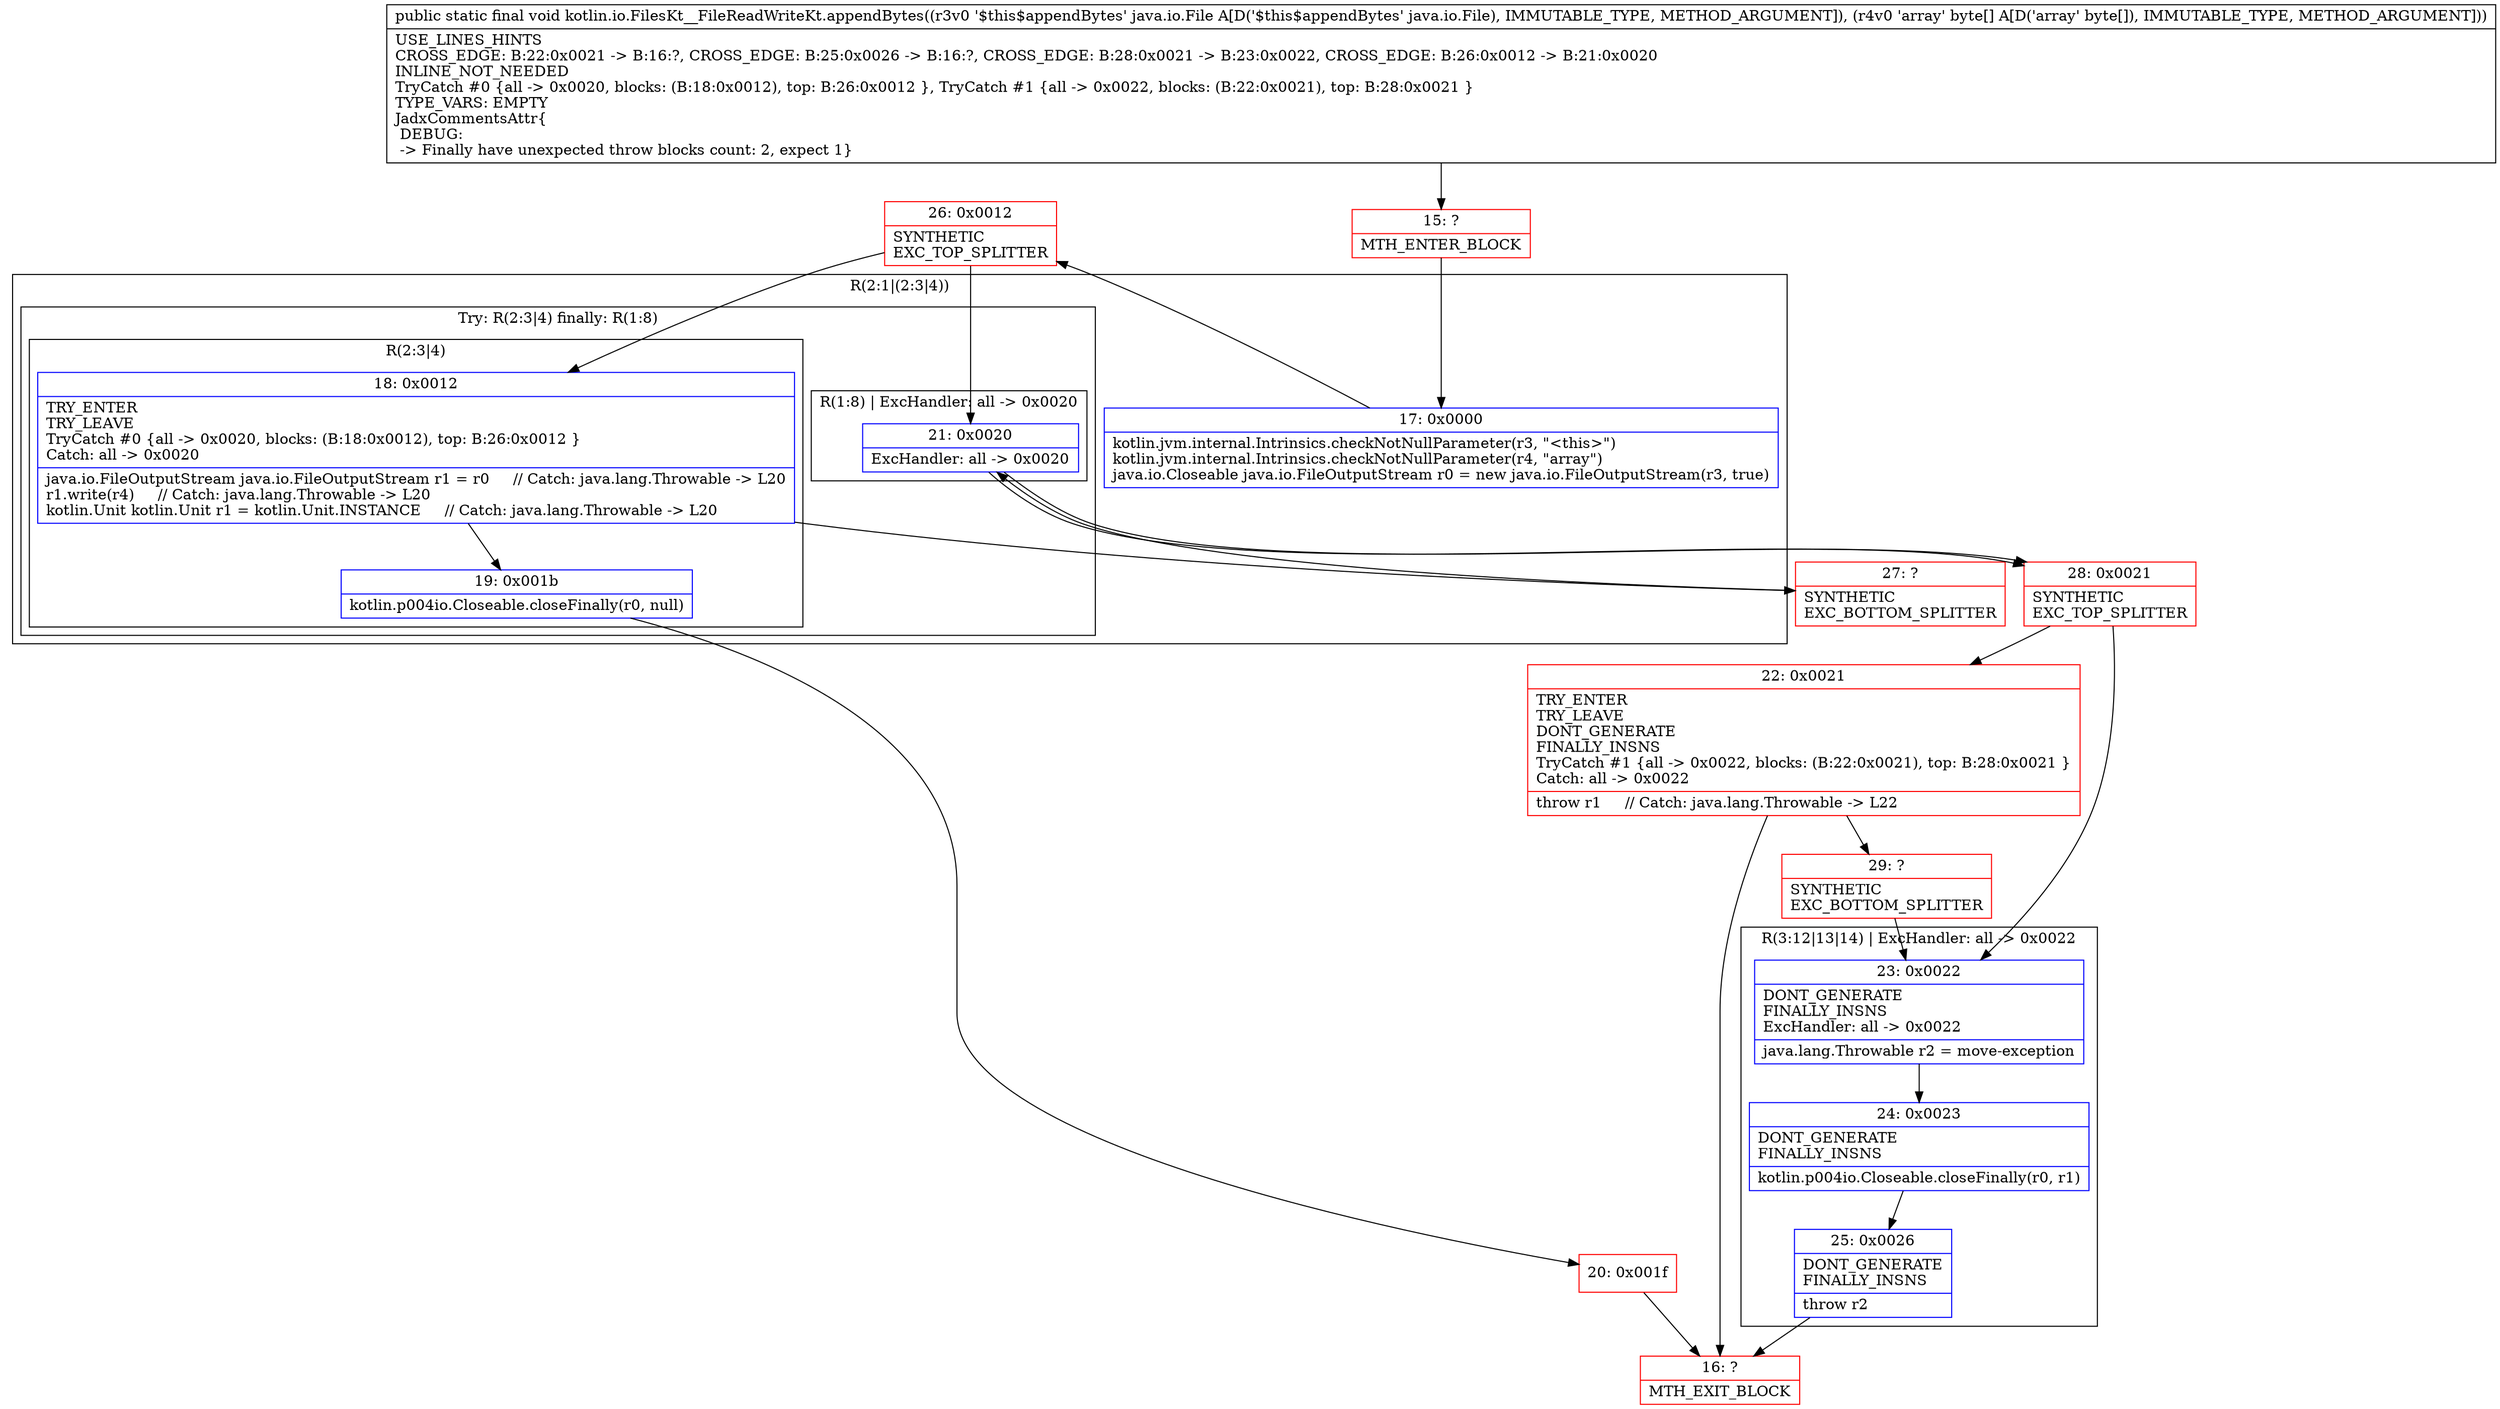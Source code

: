 digraph "CFG forkotlin.io.FilesKt__FileReadWriteKt.appendBytes(Ljava\/io\/File;[B)V" {
subgraph cluster_Region_303663517 {
label = "R(2:1|(2:3|4))";
node [shape=record,color=blue];
Node_17 [shape=record,label="{17\:\ 0x0000|kotlin.jvm.internal.Intrinsics.checkNotNullParameter(r3, \"\<this\>\")\lkotlin.jvm.internal.Intrinsics.checkNotNullParameter(r4, \"array\")\ljava.io.Closeable java.io.FileOutputStream r0 = new java.io.FileOutputStream(r3, true)\l}"];
subgraph cluster_TryCatchRegion_650317933 {
label = "Try: R(2:3|4) finally: R(1:8)";
node [shape=record,color=blue];
subgraph cluster_Region_680102798 {
label = "R(2:3|4)";
node [shape=record,color=blue];
Node_18 [shape=record,label="{18\:\ 0x0012|TRY_ENTER\lTRY_LEAVE\lTryCatch #0 \{all \-\> 0x0020, blocks: (B:18:0x0012), top: B:26:0x0012 \}\lCatch: all \-\> 0x0020\l|java.io.FileOutputStream java.io.FileOutputStream r1 = r0     \/\/ Catch: java.lang.Throwable \-\> L20\lr1.write(r4)     \/\/ Catch: java.lang.Throwable \-\> L20\lkotlin.Unit kotlin.Unit r1 = kotlin.Unit.INSTANCE     \/\/ Catch: java.lang.Throwable \-\> L20\l}"];
Node_19 [shape=record,label="{19\:\ 0x001b|kotlin.p004io.Closeable.closeFinally(r0, null)\l}"];
}
subgraph cluster_Region_165285081 {
label = "R(1:8) | ExcHandler: all \-\> 0x0020\l";
node [shape=record,color=blue];
Node_21 [shape=record,label="{21\:\ 0x0020|ExcHandler: all \-\> 0x0020\l}"];
}
}
}
subgraph cluster_Region_165285081 {
label = "R(1:8) | ExcHandler: all \-\> 0x0020\l";
node [shape=record,color=blue];
Node_21 [shape=record,label="{21\:\ 0x0020|ExcHandler: all \-\> 0x0020\l}"];
}
subgraph cluster_Region_1177584843 {
label = "R(3:12|13|14) | ExcHandler: all \-\> 0x0022\l";
node [shape=record,color=blue];
Node_23 [shape=record,label="{23\:\ 0x0022|DONT_GENERATE\lFINALLY_INSNS\lExcHandler: all \-\> 0x0022\l|java.lang.Throwable r2 = move\-exception\l}"];
Node_24 [shape=record,label="{24\:\ 0x0023|DONT_GENERATE\lFINALLY_INSNS\l|kotlin.p004io.Closeable.closeFinally(r0, r1)\l}"];
Node_25 [shape=record,label="{25\:\ 0x0026|DONT_GENERATE\lFINALLY_INSNS\l|throw r2\l}"];
}
Node_15 [shape=record,color=red,label="{15\:\ ?|MTH_ENTER_BLOCK\l}"];
Node_26 [shape=record,color=red,label="{26\:\ 0x0012|SYNTHETIC\lEXC_TOP_SPLITTER\l}"];
Node_20 [shape=record,color=red,label="{20\:\ 0x001f}"];
Node_16 [shape=record,color=red,label="{16\:\ ?|MTH_EXIT_BLOCK\l}"];
Node_27 [shape=record,color=red,label="{27\:\ ?|SYNTHETIC\lEXC_BOTTOM_SPLITTER\l}"];
Node_28 [shape=record,color=red,label="{28\:\ 0x0021|SYNTHETIC\lEXC_TOP_SPLITTER\l}"];
Node_22 [shape=record,color=red,label="{22\:\ 0x0021|TRY_ENTER\lTRY_LEAVE\lDONT_GENERATE\lFINALLY_INSNS\lTryCatch #1 \{all \-\> 0x0022, blocks: (B:22:0x0021), top: B:28:0x0021 \}\lCatch: all \-\> 0x0022\l|throw r1     \/\/ Catch: java.lang.Throwable \-\> L22\l}"];
Node_29 [shape=record,color=red,label="{29\:\ ?|SYNTHETIC\lEXC_BOTTOM_SPLITTER\l}"];
MethodNode[shape=record,label="{public static final void kotlin.io.FilesKt__FileReadWriteKt.appendBytes((r3v0 '$this$appendBytes' java.io.File A[D('$this$appendBytes' java.io.File), IMMUTABLE_TYPE, METHOD_ARGUMENT]), (r4v0 'array' byte[] A[D('array' byte[]), IMMUTABLE_TYPE, METHOD_ARGUMENT]))  | USE_LINES_HINTS\lCROSS_EDGE: B:22:0x0021 \-\> B:16:?, CROSS_EDGE: B:25:0x0026 \-\> B:16:?, CROSS_EDGE: B:28:0x0021 \-\> B:23:0x0022, CROSS_EDGE: B:26:0x0012 \-\> B:21:0x0020\lINLINE_NOT_NEEDED\lTryCatch #0 \{all \-\> 0x0020, blocks: (B:18:0x0012), top: B:26:0x0012 \}, TryCatch #1 \{all \-\> 0x0022, blocks: (B:22:0x0021), top: B:28:0x0021 \}\lTYPE_VARS: EMPTY\lJadxCommentsAttr\{\l DEBUG: \l \-\> Finally have unexpected throw blocks count: 2, expect 1\}\l}"];
MethodNode -> Node_15;Node_17 -> Node_26;
Node_18 -> Node_19;
Node_18 -> Node_27;
Node_19 -> Node_20;
Node_21 -> Node_28;
Node_21 -> Node_28;
Node_23 -> Node_24;
Node_24 -> Node_25;
Node_25 -> Node_16;
Node_15 -> Node_17;
Node_26 -> Node_18;
Node_26 -> Node_21;
Node_20 -> Node_16;
Node_27 -> Node_21;
Node_28 -> Node_22;
Node_28 -> Node_23;
Node_22 -> Node_16;
Node_22 -> Node_29;
Node_29 -> Node_23;
}

